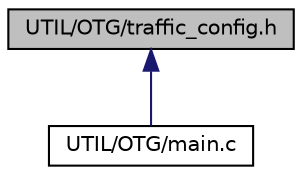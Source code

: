 digraph "UTIL/OTG/traffic_config.h"
{
 // LATEX_PDF_SIZE
  edge [fontname="Helvetica",fontsize="10",labelfontname="Helvetica",labelfontsize="10"];
  node [fontname="Helvetica",fontsize="10",shape=record];
  Node1 [label="UTIL/OTG/traffic_config.h",height=0.2,width=0.4,color="black", fillcolor="grey75", style="filled", fontcolor="black",tooltip=" "];
  Node1 -> Node2 [dir="back",color="midnightblue",fontsize="10",style="solid",fontname="Helvetica"];
  Node2 [label="UTIL/OTG/main.c",height=0.2,width=0.4,color="black", fillcolor="white", style="filled",URL="$UTIL_2OTG_2main_8c.html",tooltip="main program for OTG CX + RX"];
}
